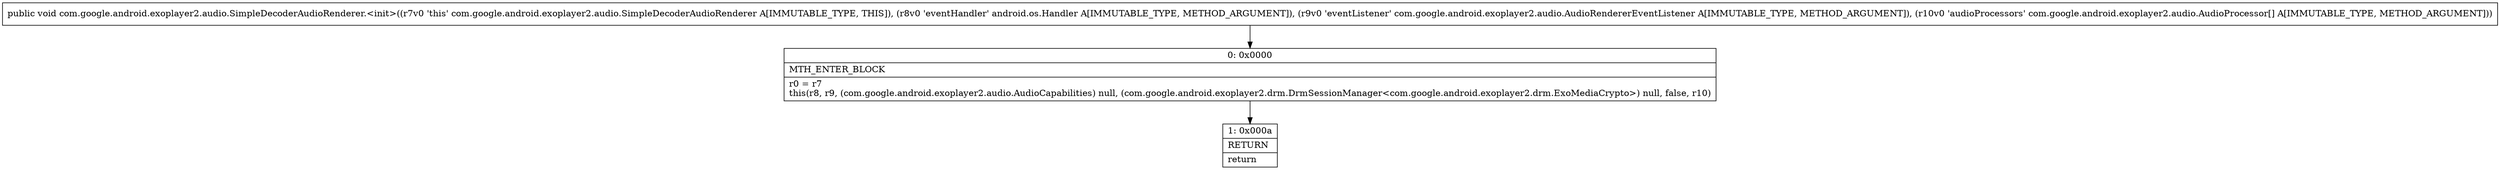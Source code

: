 digraph "CFG forcom.google.android.exoplayer2.audio.SimpleDecoderAudioRenderer.\<init\>(Landroid\/os\/Handler;Lcom\/google\/android\/exoplayer2\/audio\/AudioRendererEventListener;[Lcom\/google\/android\/exoplayer2\/audio\/AudioProcessor;)V" {
Node_0 [shape=record,label="{0\:\ 0x0000|MTH_ENTER_BLOCK\l|r0 = r7\lthis(r8, r9, (com.google.android.exoplayer2.audio.AudioCapabilities) null, (com.google.android.exoplayer2.drm.DrmSessionManager\<com.google.android.exoplayer2.drm.ExoMediaCrypto\>) null, false, r10)\l}"];
Node_1 [shape=record,label="{1\:\ 0x000a|RETURN\l|return\l}"];
MethodNode[shape=record,label="{public void com.google.android.exoplayer2.audio.SimpleDecoderAudioRenderer.\<init\>((r7v0 'this' com.google.android.exoplayer2.audio.SimpleDecoderAudioRenderer A[IMMUTABLE_TYPE, THIS]), (r8v0 'eventHandler' android.os.Handler A[IMMUTABLE_TYPE, METHOD_ARGUMENT]), (r9v0 'eventListener' com.google.android.exoplayer2.audio.AudioRendererEventListener A[IMMUTABLE_TYPE, METHOD_ARGUMENT]), (r10v0 'audioProcessors' com.google.android.exoplayer2.audio.AudioProcessor[] A[IMMUTABLE_TYPE, METHOD_ARGUMENT])) }"];
MethodNode -> Node_0;
Node_0 -> Node_1;
}

